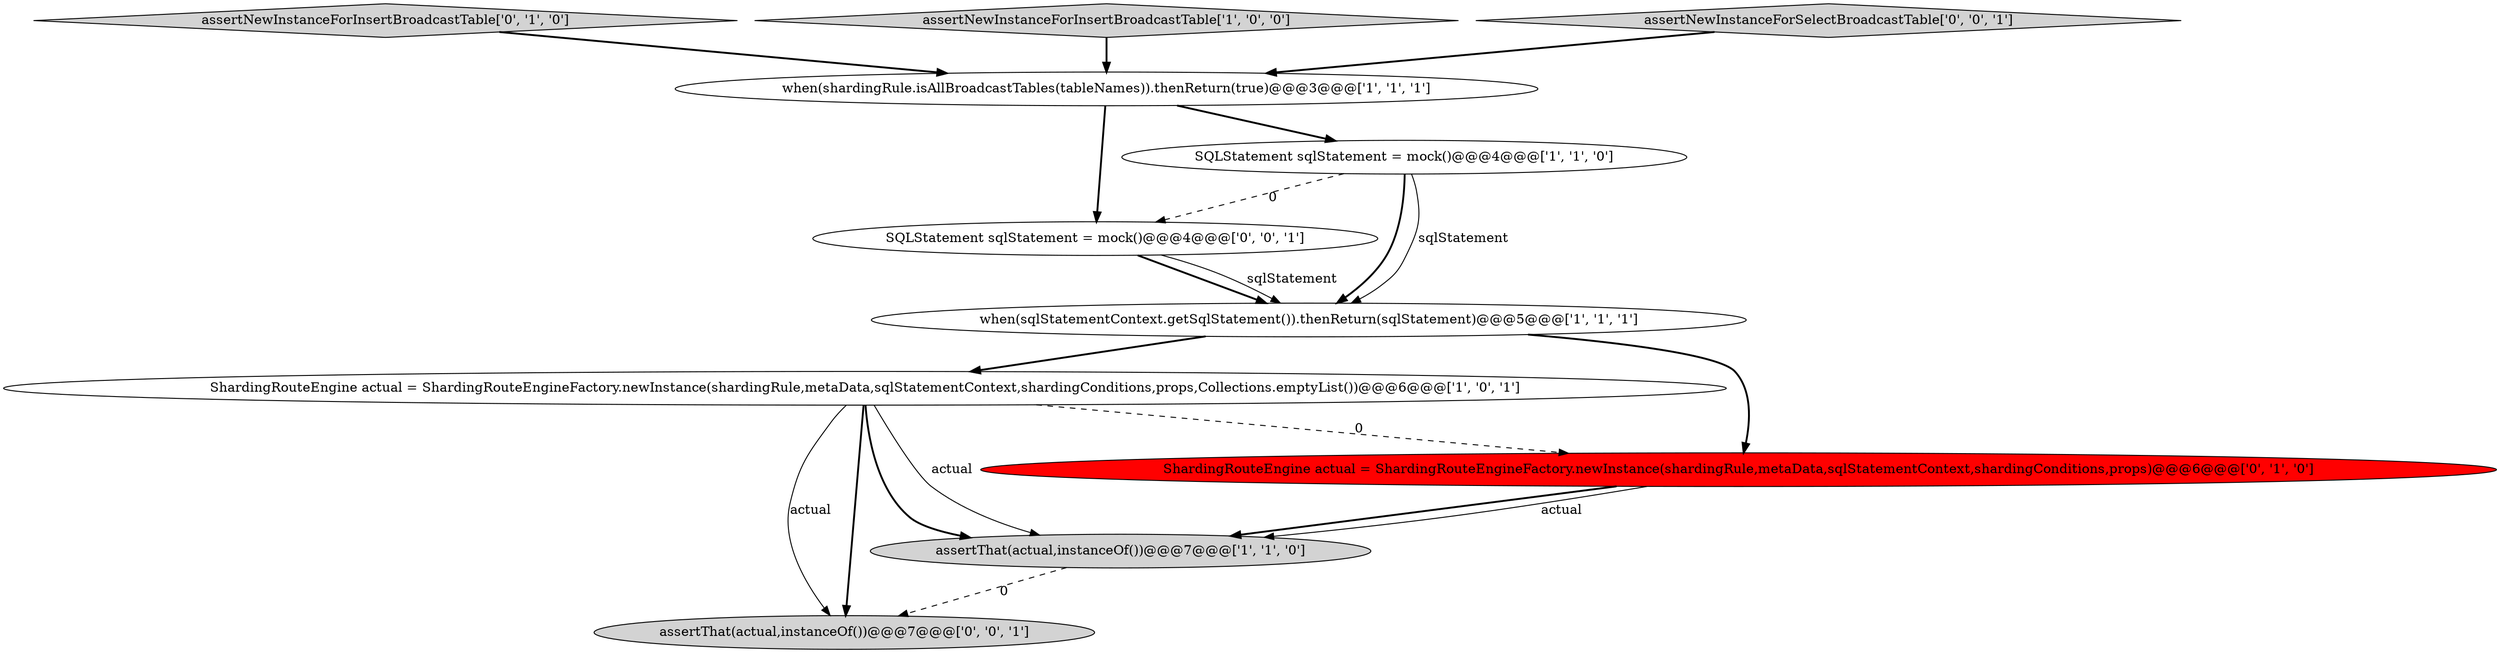 digraph {
1 [style = filled, label = "ShardingRouteEngine actual = ShardingRouteEngineFactory.newInstance(shardingRule,metaData,sqlStatementContext,shardingConditions,props,Collections.emptyList())@@@6@@@['1', '0', '1']", fillcolor = white, shape = ellipse image = "AAA0AAABBB1BBB"];
10 [style = filled, label = "SQLStatement sqlStatement = mock()@@@4@@@['0', '0', '1']", fillcolor = white, shape = ellipse image = "AAA0AAABBB3BBB"];
9 [style = filled, label = "assertThat(actual,instanceOf())@@@7@@@['0', '0', '1']", fillcolor = lightgray, shape = ellipse image = "AAA0AAABBB3BBB"];
7 [style = filled, label = "assertNewInstanceForInsertBroadcastTable['0', '1', '0']", fillcolor = lightgray, shape = diamond image = "AAA0AAABBB2BBB"];
0 [style = filled, label = "SQLStatement sqlStatement = mock()@@@4@@@['1', '1', '0']", fillcolor = white, shape = ellipse image = "AAA0AAABBB1BBB"];
5 [style = filled, label = "assertNewInstanceForInsertBroadcastTable['1', '0', '0']", fillcolor = lightgray, shape = diamond image = "AAA0AAABBB1BBB"];
3 [style = filled, label = "when(sqlStatementContext.getSqlStatement()).thenReturn(sqlStatement)@@@5@@@['1', '1', '1']", fillcolor = white, shape = ellipse image = "AAA0AAABBB1BBB"];
4 [style = filled, label = "assertThat(actual,instanceOf())@@@7@@@['1', '1', '0']", fillcolor = lightgray, shape = ellipse image = "AAA0AAABBB1BBB"];
6 [style = filled, label = "ShardingRouteEngine actual = ShardingRouteEngineFactory.newInstance(shardingRule,metaData,sqlStatementContext,shardingConditions,props)@@@6@@@['0', '1', '0']", fillcolor = red, shape = ellipse image = "AAA1AAABBB2BBB"];
8 [style = filled, label = "assertNewInstanceForSelectBroadcastTable['0', '0', '1']", fillcolor = lightgray, shape = diamond image = "AAA0AAABBB3BBB"];
2 [style = filled, label = "when(shardingRule.isAllBroadcastTables(tableNames)).thenReturn(true)@@@3@@@['1', '1', '1']", fillcolor = white, shape = ellipse image = "AAA0AAABBB1BBB"];
0->3 [style = bold, label=""];
6->4 [style = bold, label=""];
3->6 [style = bold, label=""];
5->2 [style = bold, label=""];
1->4 [style = bold, label=""];
2->0 [style = bold, label=""];
10->3 [style = bold, label=""];
1->9 [style = solid, label="actual"];
4->9 [style = dashed, label="0"];
0->3 [style = solid, label="sqlStatement"];
3->1 [style = bold, label=""];
8->2 [style = bold, label=""];
2->10 [style = bold, label=""];
6->4 [style = solid, label="actual"];
7->2 [style = bold, label=""];
10->3 [style = solid, label="sqlStatement"];
1->6 [style = dashed, label="0"];
0->10 [style = dashed, label="0"];
1->9 [style = bold, label=""];
1->4 [style = solid, label="actual"];
}
